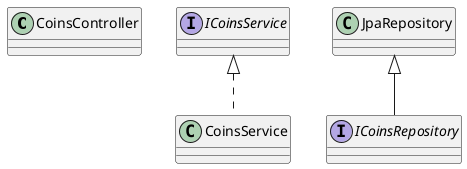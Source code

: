 @startuml
class CoinsController {
}
class CoinsService {
}
interface ICoinsService {
}
interface ICoinsRepository {
}


ICoinsService <|.. CoinsService
JpaRepository <|-- ICoinsRepository
@enduml